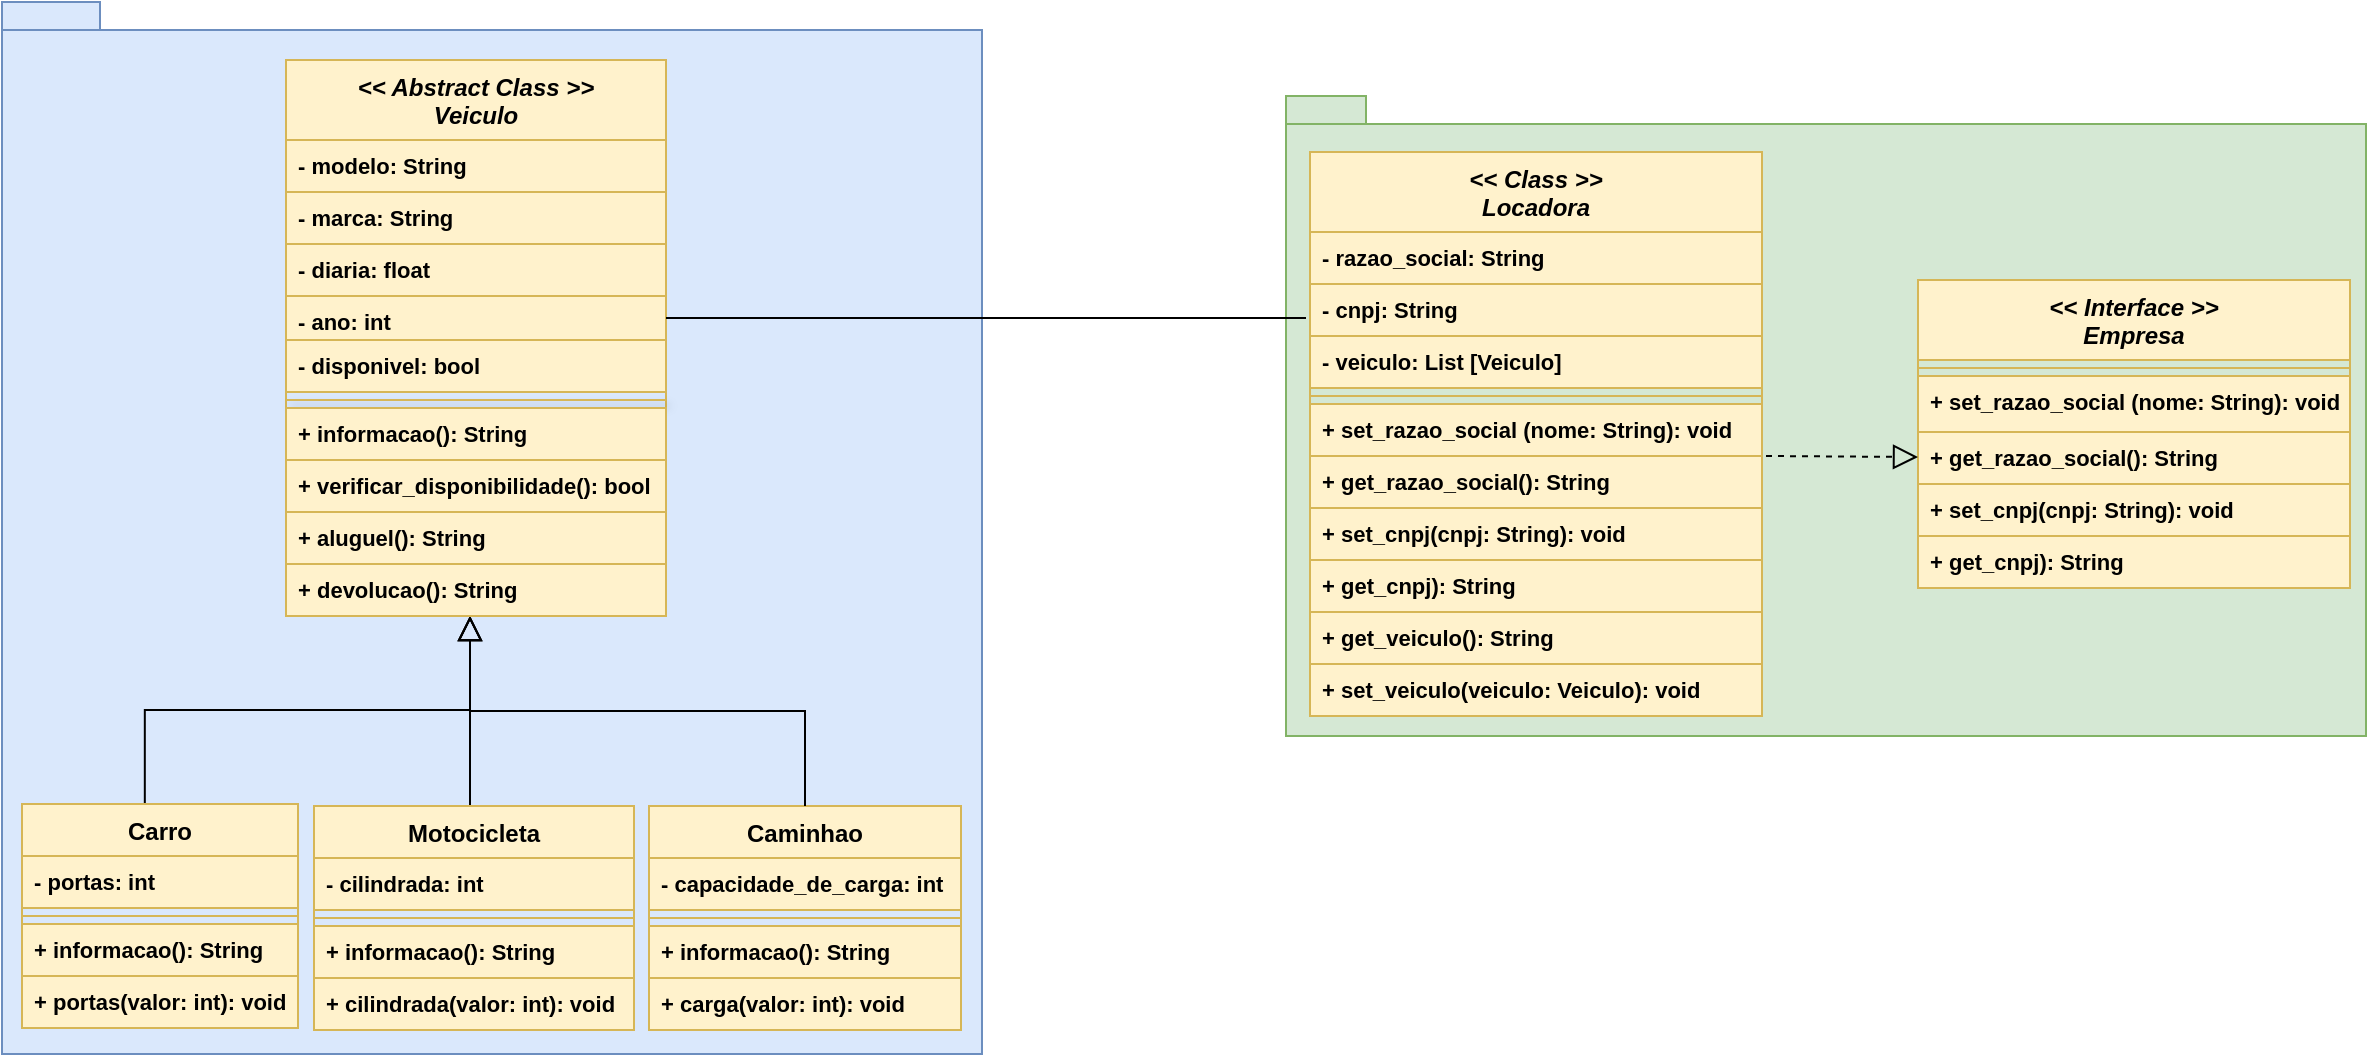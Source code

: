<mxfile version="24.7.5">
  <diagram id="C5RBs43oDa-KdzZeNtuy" name="Page-1">
    <mxGraphModel dx="1235" dy="655" grid="1" gridSize="10" guides="1" tooltips="1" connect="1" arrows="1" fold="1" page="1" pageScale="1" pageWidth="827" pageHeight="1169" background="none" math="0" shadow="0">
      <root>
        <mxCell id="WIyWlLk6GJQsqaUBKTNV-0" />
        <mxCell id="WIyWlLk6GJQsqaUBKTNV-1" parent="WIyWlLk6GJQsqaUBKTNV-0" />
        <mxCell id="HFHsffIfDSOll9k_3SCo-142" value="" style="shape=folder;fontStyle=1;spacingTop=10;tabWidth=40;tabHeight=14;tabPosition=left;html=1;whiteSpace=wrap;fillColor=#dae8fc;strokeColor=#6c8ebf;" parent="WIyWlLk6GJQsqaUBKTNV-1" vertex="1">
          <mxGeometry x="218" y="259" width="490" height="526" as="geometry" />
        </mxCell>
        <mxCell id="HFHsffIfDSOll9k_3SCo-143" value="" style="shape=folder;fontStyle=1;spacingTop=10;tabWidth=40;tabHeight=14;tabPosition=left;html=1;whiteSpace=wrap;fillColor=#d5e8d4;strokeColor=#82b366;" parent="WIyWlLk6GJQsqaUBKTNV-1" vertex="1">
          <mxGeometry x="860" y="306" width="540" height="320" as="geometry" />
        </mxCell>
        <mxCell id="HFHsffIfDSOll9k_3SCo-144" value="Carro" style="swimlane;fontStyle=1;align=center;verticalAlign=top;childLayout=stackLayout;horizontal=1;startSize=26;horizontalStack=0;resizeParent=1;resizeLast=0;collapsible=1;marginBottom=0;rounded=0;shadow=0;strokeWidth=1;fillColor=#fff2cc;strokeColor=#d6b656;" parent="WIyWlLk6GJQsqaUBKTNV-1" vertex="1">
          <mxGeometry x="228" y="660" width="138" height="112" as="geometry">
            <mxRectangle x="130" y="380" width="160" height="26" as="alternateBounds" />
          </mxGeometry>
        </mxCell>
        <mxCell id="HFHsffIfDSOll9k_3SCo-145" value="- portas: int" style="text;align=left;verticalAlign=top;spacingLeft=4;spacingRight=4;overflow=hidden;rotatable=0;points=[[0,0.5],[1,0.5]];portConstraint=eastwest;rounded=0;shadow=0;html=0;fillColor=#fff2cc;strokeColor=#d6b656;fontStyle=1;fontSize=11;" parent="HFHsffIfDSOll9k_3SCo-144" vertex="1">
          <mxGeometry y="26" width="138" height="26" as="geometry" />
        </mxCell>
        <mxCell id="HFHsffIfDSOll9k_3SCo-146" value="" style="line;html=1;strokeWidth=1;align=left;verticalAlign=middle;spacingTop=-1;spacingLeft=3;spacingRight=3;rotatable=0;labelPosition=right;points=[];portConstraint=eastwest;fillColor=#fff2cc;strokeColor=#d6b656;fontStyle=1;fontSize=11;" parent="HFHsffIfDSOll9k_3SCo-144" vertex="1">
          <mxGeometry y="52" width="138" height="8" as="geometry" />
        </mxCell>
        <mxCell id="HFHsffIfDSOll9k_3SCo-147" value="+ informacao(): String" style="text;align=left;verticalAlign=top;spacingLeft=4;spacingRight=4;overflow=hidden;rotatable=0;points=[[0,0.5],[1,0.5]];portConstraint=eastwest;fillColor=#fff2cc;strokeColor=#d6b656;fontStyle=1;fontSize=11;" parent="HFHsffIfDSOll9k_3SCo-144" vertex="1">
          <mxGeometry y="60" width="138" height="26" as="geometry" />
        </mxCell>
        <mxCell id="LRiYl04Xl2Js4U6MRnPi-2" value="+ portas(valor: int): void" style="text;align=left;verticalAlign=top;spacingLeft=4;spacingRight=4;overflow=hidden;rotatable=0;points=[[0,0.5],[1,0.5]];portConstraint=eastwest;fillColor=#fff2cc;strokeColor=#d6b656;fontStyle=1;fontSize=11;" vertex="1" parent="HFHsffIfDSOll9k_3SCo-144">
          <mxGeometry y="86" width="138" height="26" as="geometry" />
        </mxCell>
        <mxCell id="HFHsffIfDSOll9k_3SCo-148" value="" style="endArrow=block;endSize=10;endFill=0;shadow=0;strokeWidth=1;rounded=0;curved=0;edgeStyle=elbowEdgeStyle;elbow=vertical;entryX=0.5;entryY=1;entryDx=0;entryDy=0;exitX=0.445;exitY=-0.004;exitDx=0;exitDy=0;exitPerimeter=0;" parent="WIyWlLk6GJQsqaUBKTNV-1" source="HFHsffIfDSOll9k_3SCo-144" edge="1">
          <mxGeometry width="160" relative="1" as="geometry">
            <mxPoint x="304.25" y="680.0" as="sourcePoint" />
            <mxPoint x="452" y="566" as="targetPoint" />
          </mxGeometry>
        </mxCell>
        <mxCell id="HFHsffIfDSOll9k_3SCo-149" value="" style="endArrow=block;endSize=10;endFill=0;shadow=0;strokeWidth=1;rounded=0;curved=0;edgeStyle=elbowEdgeStyle;elbow=vertical;exitX=0.462;exitY=0.008;exitDx=0;exitDy=0;exitPerimeter=0;entryX=0.5;entryY=1;entryDx=0;entryDy=0;" parent="WIyWlLk6GJQsqaUBKTNV-1" edge="1">
          <mxGeometry width="160" relative="1" as="geometry">
            <mxPoint x="448.721" y="680.896" as="sourcePoint" />
            <mxPoint x="452" y="566" as="targetPoint" />
            <Array as="points">
              <mxPoint x="465" y="680" />
            </Array>
          </mxGeometry>
        </mxCell>
        <mxCell id="HFHsffIfDSOll9k_3SCo-150" value="Caminhao" style="swimlane;fontStyle=1;align=center;verticalAlign=top;childLayout=stackLayout;horizontal=1;startSize=26;horizontalStack=0;resizeParent=1;resizeLast=0;collapsible=1;marginBottom=0;rounded=0;shadow=0;strokeWidth=1;fillColor=#fff2cc;strokeColor=#d6b656;" parent="WIyWlLk6GJQsqaUBKTNV-1" vertex="1">
          <mxGeometry x="541.5" y="661" width="156" height="112" as="geometry">
            <mxRectangle x="550" y="140" width="160" height="26" as="alternateBounds" />
          </mxGeometry>
        </mxCell>
        <mxCell id="HFHsffIfDSOll9k_3SCo-151" value="- capacidade_de_carga: int" style="text;align=left;verticalAlign=top;spacingLeft=4;spacingRight=4;overflow=hidden;rotatable=0;points=[[0,0.5],[1,0.5]];portConstraint=eastwest;rounded=0;shadow=0;html=0;fillColor=#fff2cc;strokeColor=#d6b656;fontStyle=1;fontSize=11;" parent="HFHsffIfDSOll9k_3SCo-150" vertex="1">
          <mxGeometry y="26" width="156" height="26" as="geometry" />
        </mxCell>
        <mxCell id="HFHsffIfDSOll9k_3SCo-152" value="" style="line;html=1;strokeWidth=1;align=left;verticalAlign=middle;spacingTop=-1;spacingLeft=3;spacingRight=3;rotatable=0;labelPosition=right;points=[];portConstraint=eastwest;fillColor=#fff2cc;strokeColor=#d6b656;fontStyle=1;fontSize=11;" parent="HFHsffIfDSOll9k_3SCo-150" vertex="1">
          <mxGeometry y="52" width="156" height="8" as="geometry" />
        </mxCell>
        <mxCell id="HFHsffIfDSOll9k_3SCo-153" value="+ informacao(): String" style="text;align=left;verticalAlign=top;spacingLeft=4;spacingRight=4;overflow=hidden;rotatable=0;points=[[0,0.5],[1,0.5]];portConstraint=eastwest;fillColor=#fff2cc;strokeColor=#d6b656;fontStyle=1;fontSize=11;" parent="HFHsffIfDSOll9k_3SCo-150" vertex="1">
          <mxGeometry y="60" width="156" height="26" as="geometry" />
        </mxCell>
        <mxCell id="LRiYl04Xl2Js4U6MRnPi-4" value="+ carga(valor: int): void" style="text;align=left;verticalAlign=top;spacingLeft=4;spacingRight=4;overflow=hidden;rotatable=0;points=[[0,0.5],[1,0.5]];portConstraint=eastwest;fillColor=#fff2cc;strokeColor=#d6b656;fontStyle=1;fontSize=11;" vertex="1" parent="HFHsffIfDSOll9k_3SCo-150">
          <mxGeometry y="86" width="156" height="26" as="geometry" />
        </mxCell>
        <mxCell id="HFHsffIfDSOll9k_3SCo-154" value="" style="endArrow=block;endSize=10;endFill=0;shadow=0;strokeWidth=1;rounded=0;curved=0;edgeStyle=elbowEdgeStyle;elbow=vertical;exitX=0.5;exitY=0;exitDx=0;exitDy=0;entryX=0.5;entryY=1;entryDx=0;entryDy=0;" parent="WIyWlLk6GJQsqaUBKTNV-1" source="HFHsffIfDSOll9k_3SCo-150" edge="1">
          <mxGeometry width="160" relative="1" as="geometry">
            <mxPoint x="616.5" y="680.0" as="sourcePoint" />
            <mxPoint x="452" y="566" as="targetPoint" />
          </mxGeometry>
        </mxCell>
        <mxCell id="HFHsffIfDSOll9k_3SCo-155" value="Motocicleta" style="swimlane;fontStyle=1;align=center;verticalAlign=top;childLayout=stackLayout;horizontal=1;startSize=26;horizontalStack=0;resizeParent=1;resizeLast=0;collapsible=1;marginBottom=0;rounded=0;shadow=0;strokeWidth=1;fillColor=#fff2cc;strokeColor=#d6b656;" parent="WIyWlLk6GJQsqaUBKTNV-1" vertex="1">
          <mxGeometry x="374" y="661" width="160" height="112" as="geometry">
            <mxRectangle x="550" y="140" width="160" height="26" as="alternateBounds" />
          </mxGeometry>
        </mxCell>
        <mxCell id="HFHsffIfDSOll9k_3SCo-156" value="- cilindrada: int" style="text;align=left;verticalAlign=top;spacingLeft=4;spacingRight=4;overflow=hidden;rotatable=0;points=[[0,0.5],[1,0.5]];portConstraint=eastwest;rounded=0;shadow=0;html=0;fillColor=#fff2cc;strokeColor=#d6b656;fontStyle=1;fontSize=11;" parent="HFHsffIfDSOll9k_3SCo-155" vertex="1">
          <mxGeometry y="26" width="160" height="26" as="geometry" />
        </mxCell>
        <mxCell id="HFHsffIfDSOll9k_3SCo-157" value="" style="line;html=1;strokeWidth=1;align=left;verticalAlign=middle;spacingTop=-1;spacingLeft=3;spacingRight=3;rotatable=0;labelPosition=right;points=[];portConstraint=eastwest;fillColor=#fff2cc;strokeColor=#d6b656;fontStyle=1;fontSize=11;" parent="HFHsffIfDSOll9k_3SCo-155" vertex="1">
          <mxGeometry y="52" width="160" height="8" as="geometry" />
        </mxCell>
        <mxCell id="HFHsffIfDSOll9k_3SCo-158" value="+ informacao(): String" style="text;align=left;verticalAlign=top;spacingLeft=4;spacingRight=4;overflow=hidden;rotatable=0;points=[[0,0.5],[1,0.5]];portConstraint=eastwest;fillColor=#fff2cc;strokeColor=#d6b656;fontStyle=1;fontSize=11;" parent="HFHsffIfDSOll9k_3SCo-155" vertex="1">
          <mxGeometry y="60" width="160" height="26" as="geometry" />
        </mxCell>
        <mxCell id="LRiYl04Xl2Js4U6MRnPi-3" value="+ cilindrada(valor: int): void" style="text;align=left;verticalAlign=top;spacingLeft=4;spacingRight=4;overflow=hidden;rotatable=0;points=[[0,0.5],[1,0.5]];portConstraint=eastwest;fillColor=#fff2cc;strokeColor=#d6b656;fontStyle=1;fontSize=11;" vertex="1" parent="HFHsffIfDSOll9k_3SCo-155">
          <mxGeometry y="86" width="160" height="26" as="geometry" />
        </mxCell>
        <mxCell id="HFHsffIfDSOll9k_3SCo-159" value="&lt;&lt; Interface &gt;&gt;&#xa;Empresa" style="swimlane;fontStyle=3;align=center;verticalAlign=top;childLayout=stackLayout;horizontal=1;startSize=40;horizontalStack=0;resizeParent=1;resizeLast=0;collapsible=1;marginBottom=0;rounded=0;shadow=0;strokeWidth=1;fillColor=#fff2cc;strokeColor=#d6b656;" parent="WIyWlLk6GJQsqaUBKTNV-1" vertex="1">
          <mxGeometry x="1176" y="398" width="216" height="154" as="geometry">
            <mxRectangle x="230" y="140" width="160" height="26" as="alternateBounds" />
          </mxGeometry>
        </mxCell>
        <mxCell id="HFHsffIfDSOll9k_3SCo-160" value="" style="line;html=1;strokeWidth=1;align=left;verticalAlign=middle;spacingTop=-1;spacingLeft=3;spacingRight=3;rotatable=0;labelPosition=right;points=[];portConstraint=eastwest;fillColor=#fff2cc;strokeColor=#d6b656;fontStyle=1;fontSize=11;" parent="HFHsffIfDSOll9k_3SCo-159" vertex="1">
          <mxGeometry y="40" width="216" height="8" as="geometry" />
        </mxCell>
        <mxCell id="LRiYl04Xl2Js4U6MRnPi-20" value="+ set_razao_social (nome: String): void" style="text;align=left;verticalAlign=top;spacingLeft=4;spacingRight=4;overflow=hidden;rotatable=0;points=[[0,0.5],[1,0.5]];portConstraint=eastwest;fillColor=#fff2cc;strokeColor=#d6b656;fontStyle=1;fontSize=11;" vertex="1" parent="HFHsffIfDSOll9k_3SCo-159">
          <mxGeometry y="48" width="216" height="28" as="geometry" />
        </mxCell>
        <mxCell id="LRiYl04Xl2Js4U6MRnPi-21" value="+ get_razao_social(): String" style="text;align=left;verticalAlign=top;spacingLeft=4;spacingRight=4;overflow=hidden;rotatable=0;points=[[0,0.5],[1,0.5]];portConstraint=eastwest;fillColor=#fff2cc;strokeColor=#d6b656;fontStyle=1;fontSize=11;" vertex="1" parent="HFHsffIfDSOll9k_3SCo-159">
          <mxGeometry y="76" width="216" height="26" as="geometry" />
        </mxCell>
        <mxCell id="LRiYl04Xl2Js4U6MRnPi-22" value="+ set_cnpj(cnpj: String): void" style="text;align=left;verticalAlign=top;spacingLeft=4;spacingRight=4;overflow=hidden;rotatable=0;points=[[0,0.5],[1,0.5]];portConstraint=eastwest;fillColor=#fff2cc;strokeColor=#d6b656;fontStyle=1;fontSize=11;" vertex="1" parent="HFHsffIfDSOll9k_3SCo-159">
          <mxGeometry y="102" width="216" height="26" as="geometry" />
        </mxCell>
        <mxCell id="LRiYl04Xl2Js4U6MRnPi-23" value="+ get_cnpj): String" style="text;align=left;verticalAlign=top;spacingLeft=4;spacingRight=4;overflow=hidden;rotatable=0;points=[[0,0.5],[1,0.5]];portConstraint=eastwest;fillColor=#fff2cc;strokeColor=#d6b656;fontStyle=1;fontSize=11;" vertex="1" parent="HFHsffIfDSOll9k_3SCo-159">
          <mxGeometry y="128" width="216" height="26" as="geometry" />
        </mxCell>
        <mxCell id="HFHsffIfDSOll9k_3SCo-163" value="&lt;&lt; Class &gt;&gt;&#xa;Locadora" style="swimlane;fontStyle=3;align=center;verticalAlign=top;childLayout=stackLayout;horizontal=1;startSize=40;horizontalStack=0;resizeParent=1;resizeLast=0;collapsible=1;marginBottom=0;rounded=0;shadow=0;strokeWidth=1;fillColor=#fff2cc;strokeColor=#d6b656;" parent="WIyWlLk6GJQsqaUBKTNV-1" vertex="1">
          <mxGeometry x="872" y="334" width="226" height="282" as="geometry">
            <mxRectangle x="230" y="140" width="160" height="26" as="alternateBounds" />
          </mxGeometry>
        </mxCell>
        <mxCell id="HFHsffIfDSOll9k_3SCo-164" value="- razao_social: String" style="text;align=left;verticalAlign=top;spacingLeft=4;spacingRight=4;overflow=hidden;rotatable=0;points=[[0,0.5],[1,0.5]];portConstraint=eastwest;fillColor=#fff2cc;strokeColor=#d6b656;fontStyle=1;fontSize=11;" parent="HFHsffIfDSOll9k_3SCo-163" vertex="1">
          <mxGeometry y="40" width="226" height="26" as="geometry" />
        </mxCell>
        <mxCell id="LRiYl04Xl2Js4U6MRnPi-13" value="- cnpj: String" style="text;align=left;verticalAlign=top;spacingLeft=4;spacingRight=4;overflow=hidden;rotatable=0;points=[[0,0.5],[1,0.5]];portConstraint=eastwest;fillColor=#fff2cc;strokeColor=#d6b656;fontStyle=1;fontSize=11;" vertex="1" parent="HFHsffIfDSOll9k_3SCo-163">
          <mxGeometry y="66" width="226" height="26" as="geometry" />
        </mxCell>
        <mxCell id="LRiYl04Xl2Js4U6MRnPi-14" value="- veiculo: List [Veiculo]" style="text;align=left;verticalAlign=top;spacingLeft=4;spacingRight=4;overflow=hidden;rotatable=0;points=[[0,0.5],[1,0.5]];portConstraint=eastwest;fillColor=#fff2cc;strokeColor=#d6b656;fontStyle=1;fontSize=11;" vertex="1" parent="HFHsffIfDSOll9k_3SCo-163">
          <mxGeometry y="92" width="226" height="26" as="geometry" />
        </mxCell>
        <mxCell id="HFHsffIfDSOll9k_3SCo-165" value="" style="line;html=1;strokeWidth=1;align=left;verticalAlign=middle;spacingTop=-1;spacingLeft=3;spacingRight=3;rotatable=0;labelPosition=right;points=[];portConstraint=eastwest;fillColor=#fff2cc;strokeColor=#d6b656;fontStyle=1;fontSize=11;" parent="HFHsffIfDSOll9k_3SCo-163" vertex="1">
          <mxGeometry y="118" width="226" height="8" as="geometry" />
        </mxCell>
        <mxCell id="HFHsffIfDSOll9k_3SCo-166" value="+ set_razao_social (nome: String): void" style="text;align=left;verticalAlign=top;spacingLeft=4;spacingRight=4;overflow=hidden;rotatable=0;points=[[0,0.5],[1,0.5]];portConstraint=eastwest;fillColor=#fff2cc;strokeColor=#d6b656;fontStyle=1;fontSize=11;" parent="HFHsffIfDSOll9k_3SCo-163" vertex="1">
          <mxGeometry y="126" width="226" height="26" as="geometry" />
        </mxCell>
        <mxCell id="HFHsffIfDSOll9k_3SCo-167" value="+ get_razao_social(): String" style="text;align=left;verticalAlign=top;spacingLeft=4;spacingRight=4;overflow=hidden;rotatable=0;points=[[0,0.5],[1,0.5]];portConstraint=eastwest;fillColor=#fff2cc;strokeColor=#d6b656;fontStyle=1;fontSize=11;" parent="HFHsffIfDSOll9k_3SCo-163" vertex="1">
          <mxGeometry y="152" width="226" height="26" as="geometry" />
        </mxCell>
        <mxCell id="LRiYl04Xl2Js4U6MRnPi-5" value="+ set_cnpj(cnpj: String): void" style="text;align=left;verticalAlign=top;spacingLeft=4;spacingRight=4;overflow=hidden;rotatable=0;points=[[0,0.5],[1,0.5]];portConstraint=eastwest;fillColor=#fff2cc;strokeColor=#d6b656;fontStyle=1;fontSize=11;" vertex="1" parent="HFHsffIfDSOll9k_3SCo-163">
          <mxGeometry y="178" width="226" height="26" as="geometry" />
        </mxCell>
        <mxCell id="LRiYl04Xl2Js4U6MRnPi-6" value="+ get_cnpj): String" style="text;align=left;verticalAlign=top;spacingLeft=4;spacingRight=4;overflow=hidden;rotatable=0;points=[[0,0.5],[1,0.5]];portConstraint=eastwest;fillColor=#fff2cc;strokeColor=#d6b656;fontStyle=1;fontSize=11;" vertex="1" parent="HFHsffIfDSOll9k_3SCo-163">
          <mxGeometry y="204" width="226" height="26" as="geometry" />
        </mxCell>
        <mxCell id="LRiYl04Xl2Js4U6MRnPi-8" value="+ get_veiculo(): String" style="text;align=left;verticalAlign=top;spacingLeft=4;spacingRight=4;overflow=hidden;rotatable=0;points=[[0,0.5],[1,0.5]];portConstraint=eastwest;fillColor=#fff2cc;strokeColor=#d6b656;fontStyle=1;fontSize=11;" vertex="1" parent="HFHsffIfDSOll9k_3SCo-163">
          <mxGeometry y="230" width="226" height="26" as="geometry" />
        </mxCell>
        <mxCell id="LRiYl04Xl2Js4U6MRnPi-7" value="+ set_veiculo(veiculo: Veiculo): void" style="text;align=left;verticalAlign=top;spacingLeft=4;spacingRight=4;overflow=hidden;rotatable=0;points=[[0,0.5],[1,0.5]];portConstraint=eastwest;fillColor=#fff2cc;strokeColor=#d6b656;fontStyle=1;fontSize=11;" vertex="1" parent="HFHsffIfDSOll9k_3SCo-163">
          <mxGeometry y="256" width="226" height="26" as="geometry" />
        </mxCell>
        <mxCell id="HFHsffIfDSOll9k_3SCo-169" value="&lt;&lt; Abstract Class &gt;&gt;&#xa;Veiculo" style="swimlane;fontStyle=3;align=center;verticalAlign=top;childLayout=stackLayout;horizontal=1;startSize=40;horizontalStack=0;resizeParent=1;resizeLast=0;collapsible=1;marginBottom=0;rounded=0;shadow=0;strokeWidth=1;fillColor=#FFF2CC;strokeColor=#d6b656;swimlaneFillColor=none;" parent="WIyWlLk6GJQsqaUBKTNV-1" vertex="1">
          <mxGeometry x="360" y="288" width="190" height="278" as="geometry">
            <mxRectangle x="230" y="140" width="160" height="26" as="alternateBounds" />
          </mxGeometry>
        </mxCell>
        <mxCell id="HFHsffIfDSOll9k_3SCo-170" value="- modelo: String" style="text;align=left;verticalAlign=top;spacingLeft=4;spacingRight=4;overflow=hidden;rotatable=0;points=[[0,0.5],[1,0.5]];portConstraint=eastwest;rounded=0;shadow=0;html=0;fillColor=#fff2cc;strokeColor=#d6b656;fontSize=11;fontStyle=1" parent="HFHsffIfDSOll9k_3SCo-169" vertex="1">
          <mxGeometry y="40" width="190" height="26" as="geometry" />
        </mxCell>
        <mxCell id="HFHsffIfDSOll9k_3SCo-171" value="- marca: String" style="text;align=left;verticalAlign=top;spacingLeft=4;spacingRight=4;overflow=hidden;rotatable=0;points=[[0,0.5],[1,0.5]];portConstraint=eastwest;fillColor=#fff2cc;strokeColor=#d6b656;fontSize=11;fontStyle=1" parent="HFHsffIfDSOll9k_3SCo-169" vertex="1">
          <mxGeometry y="66" width="190" height="26" as="geometry" />
        </mxCell>
        <mxCell id="HFHsffIfDSOll9k_3SCo-172" value="- diaria: float" style="text;align=left;verticalAlign=top;spacingLeft=4;spacingRight=4;overflow=hidden;rotatable=0;points=[[0,0.5],[1,0.5]];portConstraint=eastwest;rounded=0;shadow=0;html=0;fillColor=#fff2cc;strokeColor=#d6b656;fontSize=11;fontStyle=1" parent="HFHsffIfDSOll9k_3SCo-169" vertex="1">
          <mxGeometry y="92" width="190" height="26" as="geometry" />
        </mxCell>
        <mxCell id="HFHsffIfDSOll9k_3SCo-173" value="- ano: int" style="text;align=left;verticalAlign=top;spacingLeft=4;spacingRight=4;overflow=hidden;rotatable=0;points=[[0,0.5],[1,0.5]];portConstraint=eastwest;rounded=0;shadow=0;html=0;fillColor=#fff2cc;strokeColor=#d6b656;fontSize=11;fontStyle=1" parent="HFHsffIfDSOll9k_3SCo-169" vertex="1">
          <mxGeometry y="118" width="190" height="22" as="geometry" />
        </mxCell>
        <mxCell id="HFHsffIfDSOll9k_3SCo-174" value="- disponivel: bool" style="text;align=left;verticalAlign=top;spacingLeft=4;spacingRight=4;overflow=hidden;rotatable=0;points=[[0,0.5],[1,0.5]];portConstraint=eastwest;rounded=0;shadow=0;html=0;fillColor=#fff2cc;strokeColor=#d6b656;fontSize=11;fontStyle=1" parent="HFHsffIfDSOll9k_3SCo-169" vertex="1">
          <mxGeometry y="140" width="190" height="26" as="geometry" />
        </mxCell>
        <mxCell id="HFHsffIfDSOll9k_3SCo-175" value="" style="line;html=1;strokeWidth=1;align=left;verticalAlign=middle;spacingTop=-1;spacingLeft=3;spacingRight=3;rotatable=0;labelPosition=right;points=[];portConstraint=eastwest;fillColor=#fff2cc;strokeColor=#d6b656;fontSize=11;fontStyle=1;labelBackgroundColor=default;shadow=1;" parent="HFHsffIfDSOll9k_3SCo-169" vertex="1">
          <mxGeometry y="166" width="190" height="8" as="geometry" />
        </mxCell>
        <mxCell id="HFHsffIfDSOll9k_3SCo-176" value="+ informacao(): String" style="text;align=left;verticalAlign=top;spacingLeft=4;spacingRight=4;overflow=hidden;rotatable=0;points=[[0,0.5],[1,0.5]];portConstraint=eastwest;fillColor=#fff2cc;strokeColor=#d6b656;fontSize=11;fontStyle=1" parent="HFHsffIfDSOll9k_3SCo-169" vertex="1">
          <mxGeometry y="174" width="190" height="26" as="geometry" />
        </mxCell>
        <mxCell id="LRiYl04Xl2Js4U6MRnPi-1" value="+ verificar_disponibilidade(): bool" style="text;align=left;verticalAlign=top;spacingLeft=4;spacingRight=4;overflow=hidden;rotatable=0;points=[[0,0.5],[1,0.5]];portConstraint=eastwest;fillColor=#fff2cc;strokeColor=#d6b656;fontSize=11;fontStyle=1" vertex="1" parent="HFHsffIfDSOll9k_3SCo-169">
          <mxGeometry y="200" width="190" height="26" as="geometry" />
        </mxCell>
        <mxCell id="HFHsffIfDSOll9k_3SCo-177" value="+ aluguel(): String" style="text;align=left;verticalAlign=top;spacingLeft=4;spacingRight=4;overflow=hidden;rotatable=0;points=[[0,0.5],[1,0.5]];portConstraint=eastwest;fillColor=#fff2cc;strokeColor=#d6b656;fontSize=11;fontStyle=1" parent="HFHsffIfDSOll9k_3SCo-169" vertex="1">
          <mxGeometry y="226" width="190" height="26" as="geometry" />
        </mxCell>
        <mxCell id="HFHsffIfDSOll9k_3SCo-178" value="+ devolucao(): String" style="text;align=left;verticalAlign=top;spacingLeft=4;spacingRight=4;overflow=hidden;rotatable=0;points=[[0,0.5],[1,0.5]];portConstraint=eastwest;fillColor=#fff2cc;strokeColor=#d6b656;fontSize=11;fontStyle=1" parent="HFHsffIfDSOll9k_3SCo-169" vertex="1">
          <mxGeometry y="252" width="190" height="26" as="geometry" />
        </mxCell>
        <mxCell id="HFHsffIfDSOll9k_3SCo-179" value="" style="endArrow=none;html=1;edgeStyle=orthogonalEdgeStyle;rounded=0;exitX=1;exitY=0.5;exitDx=0;exitDy=0;" parent="WIyWlLk6GJQsqaUBKTNV-1" source="HFHsffIfDSOll9k_3SCo-173" edge="1">
          <mxGeometry relative="1" as="geometry">
            <mxPoint x="560" y="417.58" as="sourcePoint" />
            <mxPoint x="870" y="417" as="targetPoint" />
          </mxGeometry>
        </mxCell>
        <mxCell id="LRiYl04Xl2Js4U6MRnPi-25" value="" style="endArrow=block;endSize=10;endFill=0;shadow=0;strokeWidth=1;rounded=0;curved=0;edgeStyle=elbowEdgeStyle;elbow=vertical;dashed=1;fontStyle=1;fontSize=11;entryX=0;entryY=0.5;entryDx=0;entryDy=0;" edge="1" parent="WIyWlLk6GJQsqaUBKTNV-1" target="LRiYl04Xl2Js4U6MRnPi-21">
          <mxGeometry width="160" relative="1" as="geometry">
            <mxPoint x="1100" y="486" as="sourcePoint" />
            <mxPoint x="1238" y="676" as="targetPoint" />
            <Array as="points" />
          </mxGeometry>
        </mxCell>
      </root>
    </mxGraphModel>
  </diagram>
</mxfile>
